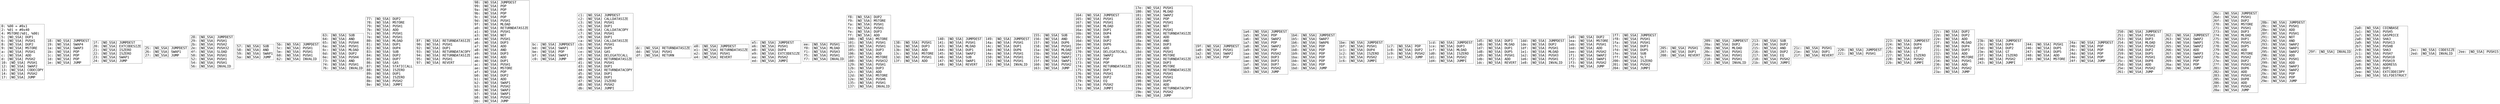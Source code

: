 digraph "graph.cfg.gv" {
	subgraph global {
		node [fontname=Courier fontsize=30.0 rank=same shape=box]
		block_0 [label="0: %00 = #0x1\l2: %01 = #0x40\l4: MSTORE(%01, %00)\l5: [NO_SSA] DUP1\l6: [NO_SSA] PUSH1\l8: [NO_SSA] DUP2\l9: [NO_SSA] MSTORE\la: [NO_SSA] PUSH1\lc: [NO_SSA] ADD\ld: [NO_SSA] PUSH2\l10: [NO_SSA] PUSH1\l12: [NO_SSA] SWAP2\l13: [NO_SSA] CODECOPY\l14: [NO_SSA] PUSH2\l17: [NO_SSA] JUMP\l"]
		block_18 [label="18: [NO_SSA] JUMPDEST\l19: [NO_SSA] SWAP4\l1a: [NO_SSA] SWAP3\l1b: [NO_SSA] POP\l1c: [NO_SSA] POP\l1d: [NO_SSA] POP\l1e: [NO_SSA] JUMP\l"]
		block_1f [label="1f: [NO_SSA] JUMPDEST\l20: [NO_SSA] EXTCODESIZE\l21: [NO_SSA] ISZERO\l22: [NO_SSA] ISZERO\l23: [NO_SSA] SWAP1\l24: [NO_SSA] JUMP\l"]
		block_25 [label="25: [NO_SSA] JUMPDEST\l26: [NO_SSA] SWAP1\l27: [NO_SSA] JUMP\l"]
		block_28 [label="28: [NO_SSA] JUMPDEST\l29: [NO_SSA] PUSH1\l2b: [NO_SSA] PUSH2\l2e: [NO_SSA] PUSH32\l4f: [NO_SSA] SLOAD\l50: [NO_SSA] PUSH1\l52: [NO_SSA] PUSH1\l54: [NO_SSA] PUSH1\l56: [NO_SSA] INVALID\l"]
		block_57 [label="57: [NO_SSA] SUB\l58: [NO_SSA] AND\l59: [NO_SSA] SWAP1\l5a: [NO_SSA] JUMP\l"]
		block_5b [label="5b: [NO_SSA] JUMPDEST\l5c: [NO_SSA] PUSH1\l5e: [NO_SSA] PUSH1\l60: [NO_SSA] PUSH1\l62: [NO_SSA] INVALID\l"]
		block_63 [label="63: [NO_SSA] SUB\l64: [NO_SSA] AND\l65: [NO_SSA] PUSH4\l6a: [NO_SSA] PUSH1\l6c: [NO_SSA] MLOAD\l6d: [NO_SSA] DUP2\l6e: [NO_SSA] PUSH4\l73: [NO_SSA] AND\l74: [NO_SSA] PUSH1\l76: [NO_SSA] INVALID\l"]
		block_77 [label="77: [NO_SSA] DUP2\l78: [NO_SSA] MSTORE\l79: [NO_SSA] PUSH1\l7b: [NO_SSA] ADD\l7c: [NO_SSA] PUSH1\l7e: [NO_SSA] PUSH1\l80: [NO_SSA] MLOAD\l81: [NO_SSA] DUP1\l82: [NO_SSA] DUP4\l83: [NO_SSA] SUB\l84: [NO_SSA] DUP2\l85: [NO_SSA] DUP7\l86: [NO_SSA] GAS\l87: [NO_SSA] STATICCALL\l88: [NO_SSA] ISZERO\l89: [NO_SSA] DUP1\l8a: [NO_SSA] ISZERO\l8b: [NO_SSA] PUSH2\l8e: [NO_SSA] JUMPI\l"]
		block_8f [label="8f: [NO_SSA] RETURNDATASIZE\l90: [NO_SSA] PUSH1\l92: [NO_SSA] DUP1\l93: [NO_SSA] RETURNDATACOPY\l94: [NO_SSA] RETURNDATASIZE\l95: [NO_SSA] PUSH1\l97: [NO_SSA] REVERT\l"]
		block_98 [label="98: [NO_SSA] JUMPDEST\l99: [NO_SSA] POP\l9a: [NO_SSA] POP\l9b: [NO_SSA] POP\l9c: [NO_SSA] POP\l9d: [NO_SSA] PUSH1\l9f: [NO_SSA] MLOAD\la0: [NO_SSA] RETURNDATASIZE\la1: [NO_SSA] PUSH1\la3: [NO_SSA] NOT\la4: [NO_SSA] PUSH1\la6: [NO_SSA] DUP3\la7: [NO_SSA] ADD\la8: [NO_SSA] AND\la9: [NO_SSA] DUP3\laa: [NO_SSA] ADD\lab: [NO_SSA] DUP1\lac: [NO_SSA] PUSH1\lae: [NO_SSA] MSTORE\laf: [NO_SSA] POP\lb0: [NO_SSA] DUP2\lb1: [NO_SSA] ADD\lb2: [NO_SSA] SWAP1\lb3: [NO_SSA] PUSH2\lb6: [NO_SSA] SWAP2\lb7: [NO_SSA] SWAP1\lb8: [NO_SSA] PUSH2\lbb: [NO_SSA] JUMP\l"]
		block_bc [label="bc: [NO_SSA] JUMPDEST\lbd: [NO_SSA] SWAP1\lbe: [NO_SSA] POP\lbf: [NO_SSA] SWAP1\lc0: [NO_SSA] JUMP\l"]
		block_c1 [label="c1: [NO_SSA] JUMPDEST\lc2: [NO_SSA] CALLDATASIZE\lc3: [NO_SSA] PUSH1\lc5: [NO_SSA] DUP1\lc6: [NO_SSA] CALLDATACOPY\lc7: [NO_SSA] PUSH1\lc9: [NO_SSA] DUP1\lca: [NO_SSA] CALLDATASIZE\lcb: [NO_SSA] PUSH1\lcd: [NO_SSA] DUP5\lce: [NO_SSA] GAS\lcf: [NO_SSA] DELEGATECALL\ld0: [NO_SSA] RETURNDATASIZE\ld1: [NO_SSA] PUSH1\ld3: [NO_SSA] DUP1\ld4: [NO_SSA] RETURNDATACOPY\ld5: [NO_SSA] DUP1\ld6: [NO_SSA] DUP1\ld7: [NO_SSA] ISZERO\ld8: [NO_SSA] PUSH2\ldb: [NO_SSA] JUMPI\l"]
		block_dc [label="dc: [NO_SSA] RETURNDATASIZE\ldd: [NO_SSA] PUSH1\ldf: [NO_SSA] RETURN\l"]
		block_e0 [label="e0: [NO_SSA] JUMPDEST\le1: [NO_SSA] RETURNDATASIZE\le2: [NO_SSA] PUSH1\le4: [NO_SSA] REVERT\l"]
		block_e5 [label="e5: [NO_SSA] JUMPDEST\le6: [NO_SSA] PUSH1\le8: [NO_SSA] DUP4\le9: [NO_SSA] EXTCODESIZE\lea: [NO_SSA] PUSH2\led: [NO_SSA] JUMPI\l"]
		block_ee [label="ee: [NO_SSA] PUSH1\lf0: [NO_SSA] MLOAD\lf1: [NO_SSA] PUSH3\lf5: [NO_SSA] PUSH1\lf7: [NO_SSA] INVALID\l"]
		block_f8 [label="f8: [NO_SSA] DUP2\lf9: [NO_SSA] MSTORE\lfa: [NO_SSA] PUSH1\lfc: [NO_SSA] PUSH1\lfe: [NO_SSA] DUP3\lff: [NO_SSA] ADD\l100: [NO_SSA] MSTORE\l101: [NO_SSA] PUSH1\l103: [NO_SSA] PUSH1\l105: [NO_SSA] DUP3\l106: [NO_SSA] ADD\l107: [NO_SSA] MSTORE\l108: [NO_SSA] PUSH32\l129: [NO_SSA] PUSH1\l12b: [NO_SSA] DUP3\l12c: [NO_SSA] ADD\l12d: [NO_SSA] MSTORE\l12e: [NO_SSA] PUSH6\l135: [NO_SSA] PUSH1\l137: [NO_SSA] INVALID\l"]
		block_138 [label="138: [NO_SSA] PUSH1\l13a: [NO_SSA] DUP3\l13b: [NO_SSA] ADD\l13c: [NO_SSA] MSTORE\l13d: [NO_SSA] PUSH1\l13f: [NO_SSA] ADD\l"]
		block_140 [label="140: [NO_SSA] JUMPDEST\l141: [NO_SSA] PUSH1\l143: [NO_SSA] MLOAD\l144: [NO_SSA] DUP1\l145: [NO_SSA] SWAP2\l146: [NO_SSA] SUB\l147: [NO_SSA] SWAP1\l148: [NO_SSA] REVERT\l"]
		block_149 [label="149: [NO_SSA] JUMPDEST\l14a: [NO_SSA] PUSH1\l14c: [NO_SSA] DUP1\l14d: [NO_SSA] DUP6\l14e: [NO_SSA] PUSH1\l150: [NO_SSA] PUSH1\l152: [NO_SSA] PUSH1\l154: [NO_SSA] INVALID\l"]
		block_155 [label="155: [NO_SSA] SUB\l156: [NO_SSA] AND\l157: [NO_SSA] DUP6\l158: [NO_SSA] PUSH1\l15a: [NO_SSA] MLOAD\l15b: [NO_SSA] PUSH2\l15e: [NO_SSA] SWAP2\l15f: [NO_SSA] SWAP1\l160: [NO_SSA] PUSH2\l163: [NO_SSA] JUMP\l"]
		block_164 [label="164: [NO_SSA] JUMPDEST\l165: [NO_SSA] PUSH1\l167: [NO_SSA] PUSH1\l169: [NO_SSA] MLOAD\l16a: [NO_SSA] DUP1\l16b: [NO_SSA] DUP4\l16c: [NO_SSA] SUB\l16d: [NO_SSA] DUP2\l16e: [NO_SSA] DUP6\l16f: [NO_SSA] GAS\l170: [NO_SSA] DELEGATECALL\l171: [NO_SSA] SWAP2\l172: [NO_SSA] POP\l173: [NO_SSA] POP\l174: [NO_SSA] RETURNDATASIZE\l175: [NO_SSA] DUP1\l176: [NO_SSA] PUSH1\l178: [NO_SSA] DUP2\l179: [NO_SSA] EQ\l17a: [NO_SSA] PUSH2\l17d: [NO_SSA] JUMPI\l"]
		block_17e [label="17e: [NO_SSA] PUSH1\l180: [NO_SSA] MLOAD\l181: [NO_SSA] SWAP2\l182: [NO_SSA] POP\l183: [NO_SSA] PUSH1\l185: [NO_SSA] NOT\l186: [NO_SSA] PUSH1\l188: [NO_SSA] RETURNDATASIZE\l189: [NO_SSA] ADD\l18a: [NO_SSA] AND\l18b: [NO_SSA] DUP3\l18c: [NO_SSA] ADD\l18d: [NO_SSA] PUSH1\l18f: [NO_SSA] MSTORE\l190: [NO_SSA] RETURNDATASIZE\l191: [NO_SSA] DUP3\l192: [NO_SSA] MSTORE\l193: [NO_SSA] RETURNDATASIZE\l194: [NO_SSA] PUSH1\l196: [NO_SSA] PUSH1\l198: [NO_SSA] DUP5\l199: [NO_SSA] ADD\l19a: [NO_SSA] RETURNDATACOPY\l19b: [NO_SSA] PUSH2\l19e: [NO_SSA] JUMP\l"]
		block_19f [label="19f: [NO_SSA] JUMPDEST\l1a0: [NO_SSA] PUSH1\l1a2: [NO_SSA] SWAP2\l1a3: [NO_SSA] POP\l"]
		block_1a4 [label="1a4: [NO_SSA] JUMPDEST\l1a5: [NO_SSA] POP\l1a6: [NO_SSA] SWAP2\l1a7: [NO_SSA] POP\l1a8: [NO_SSA] SWAP2\l1a9: [NO_SSA] POP\l1aa: [NO_SSA] PUSH2\l1ad: [NO_SSA] DUP3\l1ae: [NO_SSA] DUP3\l1af: [NO_SSA] DUP7\l1b0: [NO_SSA] PUSH2\l1b3: [NO_SSA] JUMP\l"]
		block_1b4 [label="1b4: [NO_SSA] JUMPDEST\l1b5: [NO_SSA] SWAP7\l1b6: [NO_SSA] SWAP6\l1b7: [NO_SSA] POP\l1b8: [NO_SSA] POP\l1b9: [NO_SSA] POP\l1ba: [NO_SSA] POP\l1bb: [NO_SSA] POP\l1bc: [NO_SSA] POP\l1bd: [NO_SSA] JUMP\l"]
		block_1be [label="1be: [NO_SSA] JUMPDEST\l1bf: [NO_SSA] PUSH1\l1c1: [NO_SSA] DUP4\l1c2: [NO_SSA] ISZERO\l1c3: [NO_SSA] PUSH2\l1c6: [NO_SSA] JUMPI\l"]
		block_1c7 [label="1c7: [NO_SSA] POP\l1c8: [NO_SSA] DUP2\l1c9: [NO_SSA] PUSH2\l1cc: [NO_SSA] JUMP\l"]
		block_1cd [label="1cd: [NO_SSA] JUMPDEST\l1ce: [NO_SSA] DUP3\l1cf: [NO_SSA] MLOAD\l1d0: [NO_SSA] ISZERO\l1d1: [NO_SSA] PUSH2\l1d4: [NO_SSA] JUMPI\l"]
		block_1d5 [label="1d5: [NO_SSA] DUP3\l1d6: [NO_SSA] MLOAD\l1d7: [NO_SSA] DUP1\l1d8: [NO_SSA] DUP5\l1d9: [NO_SSA] PUSH1\l1db: [NO_SSA] ADD\l1dc: [NO_SSA] REVERT\l"]
		block_1dd [label="1dd: [NO_SSA] JUMPDEST\l1de: [NO_SSA] DUP2\l1df: [NO_SSA] PUSH1\l1e1: [NO_SSA] MLOAD\l1e2: [NO_SSA] PUSH3\l1e6: [NO_SSA] PUSH1\l1e8: [NO_SSA] INVALID\l"]
		block_1e9 [label="1e9: [NO_SSA] DUP2\l1ea: [NO_SSA] MSTORE\l1eb: [NO_SSA] PUSH1\l1ed: [NO_SSA] ADD\l1ee: [NO_SSA] PUSH2\l1f1: [NO_SSA] SWAP2\l1f2: [NO_SSA] SWAP1\l1f3: [NO_SSA] PUSH2\l1f6: [NO_SSA] JUMP\l"]
		block_1f7 [label="1f7: [NO_SSA] JUMPDEST\l1f8: [NO_SSA] PUSH1\l1fa: [NO_SSA] PUSH1\l1fc: [NO_SSA] DUP3\l1fd: [NO_SSA] DUP5\l1fe: [NO_SSA] SUB\l1ff: [NO_SSA] SLT\l200: [NO_SSA] ISZERO\l201: [NO_SSA] PUSH2\l204: [NO_SSA] JUMPI\l"]
		block_205 [label="205: [NO_SSA] PUSH1\l207: [NO_SSA] DUP1\l208: [NO_SSA] REVERT\l"]
		block_209 [label="209: [NO_SSA] JUMPDEST\l20a: [NO_SSA] DUP2\l20b: [NO_SSA] MLOAD\l20c: [NO_SSA] PUSH1\l20e: [NO_SSA] PUSH1\l210: [NO_SSA] PUSH1\l212: [NO_SSA] INVALID\l"]
		block_213 [label="213: [NO_SSA] SUB\l214: [NO_SSA] DUP2\l215: [NO_SSA] AND\l216: [NO_SSA] DUP2\l217: [NO_SSA] EQ\l218: [NO_SSA] PUSH2\l21b: [NO_SSA] JUMPI\l"]
		block_21c [label="21c: [NO_SSA] PUSH1\l21e: [NO_SSA] DUP1\l21f: [NO_SSA] REVERT\l"]
		block_220 [label="220: [NO_SSA] JUMPDEST\l221: [NO_SSA] PUSH1\l"]
		block_223 [label="223: [NO_SSA] JUMPDEST\l224: [NO_SSA] DUP4\l225: [NO_SSA] DUP2\l226: [NO_SSA] LT\l227: [NO_SSA] ISZERO\l228: [NO_SSA] PUSH2\l22b: [NO_SSA] JUMPI\l"]
		block_22c [label="22c: [NO_SSA] DUP2\l22d: [NO_SSA] DUP2\l22e: [NO_SSA] ADD\l22f: [NO_SSA] MLOAD\l230: [NO_SSA] DUP4\l231: [NO_SSA] DUP3\l232: [NO_SSA] ADD\l233: [NO_SSA] MSTORE\l234: [NO_SSA] PUSH1\l236: [NO_SSA] ADD\l237: [NO_SSA] PUSH2\l23a: [NO_SSA] JUMP\l"]
		block_23b [label="23b: [NO_SSA] JUMPDEST\l23c: [NO_SSA] DUP4\l23d: [NO_SSA] DUP2\l23e: [NO_SSA] GT\l23f: [NO_SSA] ISZERO\l240: [NO_SSA] PUSH2\l243: [NO_SSA] JUMPI\l"]
		block_244 [label="244: [NO_SSA] PUSH1\l246: [NO_SSA] DUP5\l247: [NO_SSA] DUP5\l248: [NO_SSA] ADD\l249: [NO_SSA] MSTORE\l"]
		block_24a [label="24a: [NO_SSA] JUMPDEST\l24b: [NO_SSA] POP\l24c: [NO_SSA] POP\l24d: [NO_SSA] POP\l24e: [NO_SSA] POP\l24f: [NO_SSA] JUMP\l"]
		block_250 [label="250: [NO_SSA] JUMPDEST\l251: [NO_SSA] PUSH1\l253: [NO_SSA] DUP3\l254: [NO_SSA] MLOAD\l255: [NO_SSA] PUSH2\l258: [NO_SSA] DUP2\l259: [NO_SSA] DUP5\l25a: [NO_SSA] PUSH1\l25c: [NO_SSA] DUP8\l25d: [NO_SSA] ADD\l25e: [NO_SSA] PUSH2\l261: [NO_SSA] JUMP\l"]
		block_262 [label="262: [NO_SSA] JUMPDEST\l263: [NO_SSA] SWAP2\l264: [NO_SSA] SWAP1\l265: [NO_SSA] SWAP2\l266: [NO_SSA] ADD\l267: [NO_SSA] SWAP3\l268: [NO_SSA] SWAP2\l269: [NO_SSA] POP\l26a: [NO_SSA] POP\l26b: [NO_SSA] JUMP\l"]
		block_26c [label="26c: [NO_SSA] JUMPDEST\l26d: [NO_SSA] PUSH1\l26f: [NO_SSA] DUP2\l270: [NO_SSA] MSTORE\l271: [NO_SSA] PUSH1\l273: [NO_SSA] DUP3\l274: [NO_SSA] MLOAD\l275: [NO_SSA] DUP1\l276: [NO_SSA] PUSH1\l278: [NO_SSA] DUP5\l279: [NO_SSA] ADD\l27a: [NO_SSA] MSTORE\l27b: [NO_SSA] PUSH2\l27e: [NO_SSA] DUP2\l27f: [NO_SSA] PUSH1\l281: [NO_SSA] DUP6\l282: [NO_SSA] ADD\l283: [NO_SSA] PUSH1\l285: [NO_SSA] DUP8\l286: [NO_SSA] ADD\l287: [NO_SSA] PUSH2\l28a: [NO_SSA] JUMP\l"]
		block_28b [label="28b: [NO_SSA] JUMPDEST\l28c: [NO_SSA] PUSH1\l28e: [NO_SSA] ADD\l28f: [NO_SSA] PUSH1\l291: [NO_SSA] NOT\l292: [NO_SSA] AND\l293: [NO_SSA] SWAP2\l294: [NO_SSA] SWAP1\l295: [NO_SSA] SWAP2\l296: [NO_SSA] ADD\l297: [NO_SSA] PUSH1\l299: [NO_SSA] ADD\l29a: [NO_SSA] SWAP3\l29b: [NO_SSA] SWAP2\l29c: [NO_SSA] POP\l29d: [NO_SSA] POP\l29e: [NO_SSA] JUMP\l"]
		block_29f [label="29f: [NO_SSA] INVALID\l"]
		block_2a0 [label="2a0: [NO_SSA] COINBASE\l2a1: [NO_SSA] PUSH5\l2a7: [NO_SSA] GASPRICE\l2a8: [NO_SSA] SHA3\l2a9: [NO_SSA] PUSH13\l2b7: [NO_SSA] PUSH8\l2c0: [NO_SSA] SHA3\l2c1: [NO_SSA] PUSH7\l2c9: [NO_SSA] PUSH10\l2d4: [NO_SSA] PUSH19\l2e8: [NO_SSA] ADDRESS\l2e9: [NO_SSA] DUP1\l2ea: [NO_SSA] EXTCODECOPY\l2eb: [NO_SSA] SELFDESTRUCT\l"]
		block_2ec [label="2ec: [NO_SSA] CODESIZE\l2ed: [NO_SSA] INVALID\l"]
		block_2ee [label="2ee: [NO_SSA] PUSH15\l"]
	}
}
